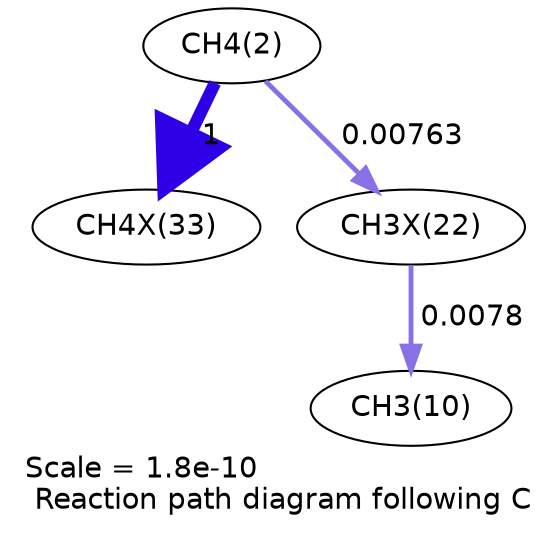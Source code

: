 digraph reaction_paths {
center=1;
s4 -> s38[fontname="Helvetica", penwidth=6, arrowsize=3, color="0.7, 1.5, 0.9"
, label=" 1"];
s4 -> s36[fontname="Helvetica", penwidth=2.32, arrowsize=1.16, color="0.7, 0.508, 0.9"
, label=" 0.00763"];
s36 -> s12[fontname="Helvetica", penwidth=2.34, arrowsize=1.17, color="0.7, 0.508, 0.9"
, label=" 0.0078"];
s4 [ fontname="Helvetica", label="CH4(2)"];
s12 [ fontname="Helvetica", label="CH3(10)"];
s36 [ fontname="Helvetica", label="CH3X(22)"];
s38 [ fontname="Helvetica", label="CH4X(33)"];
 label = "Scale = 1.8e-10\l Reaction path diagram following C";
 fontname = "Helvetica";
}
